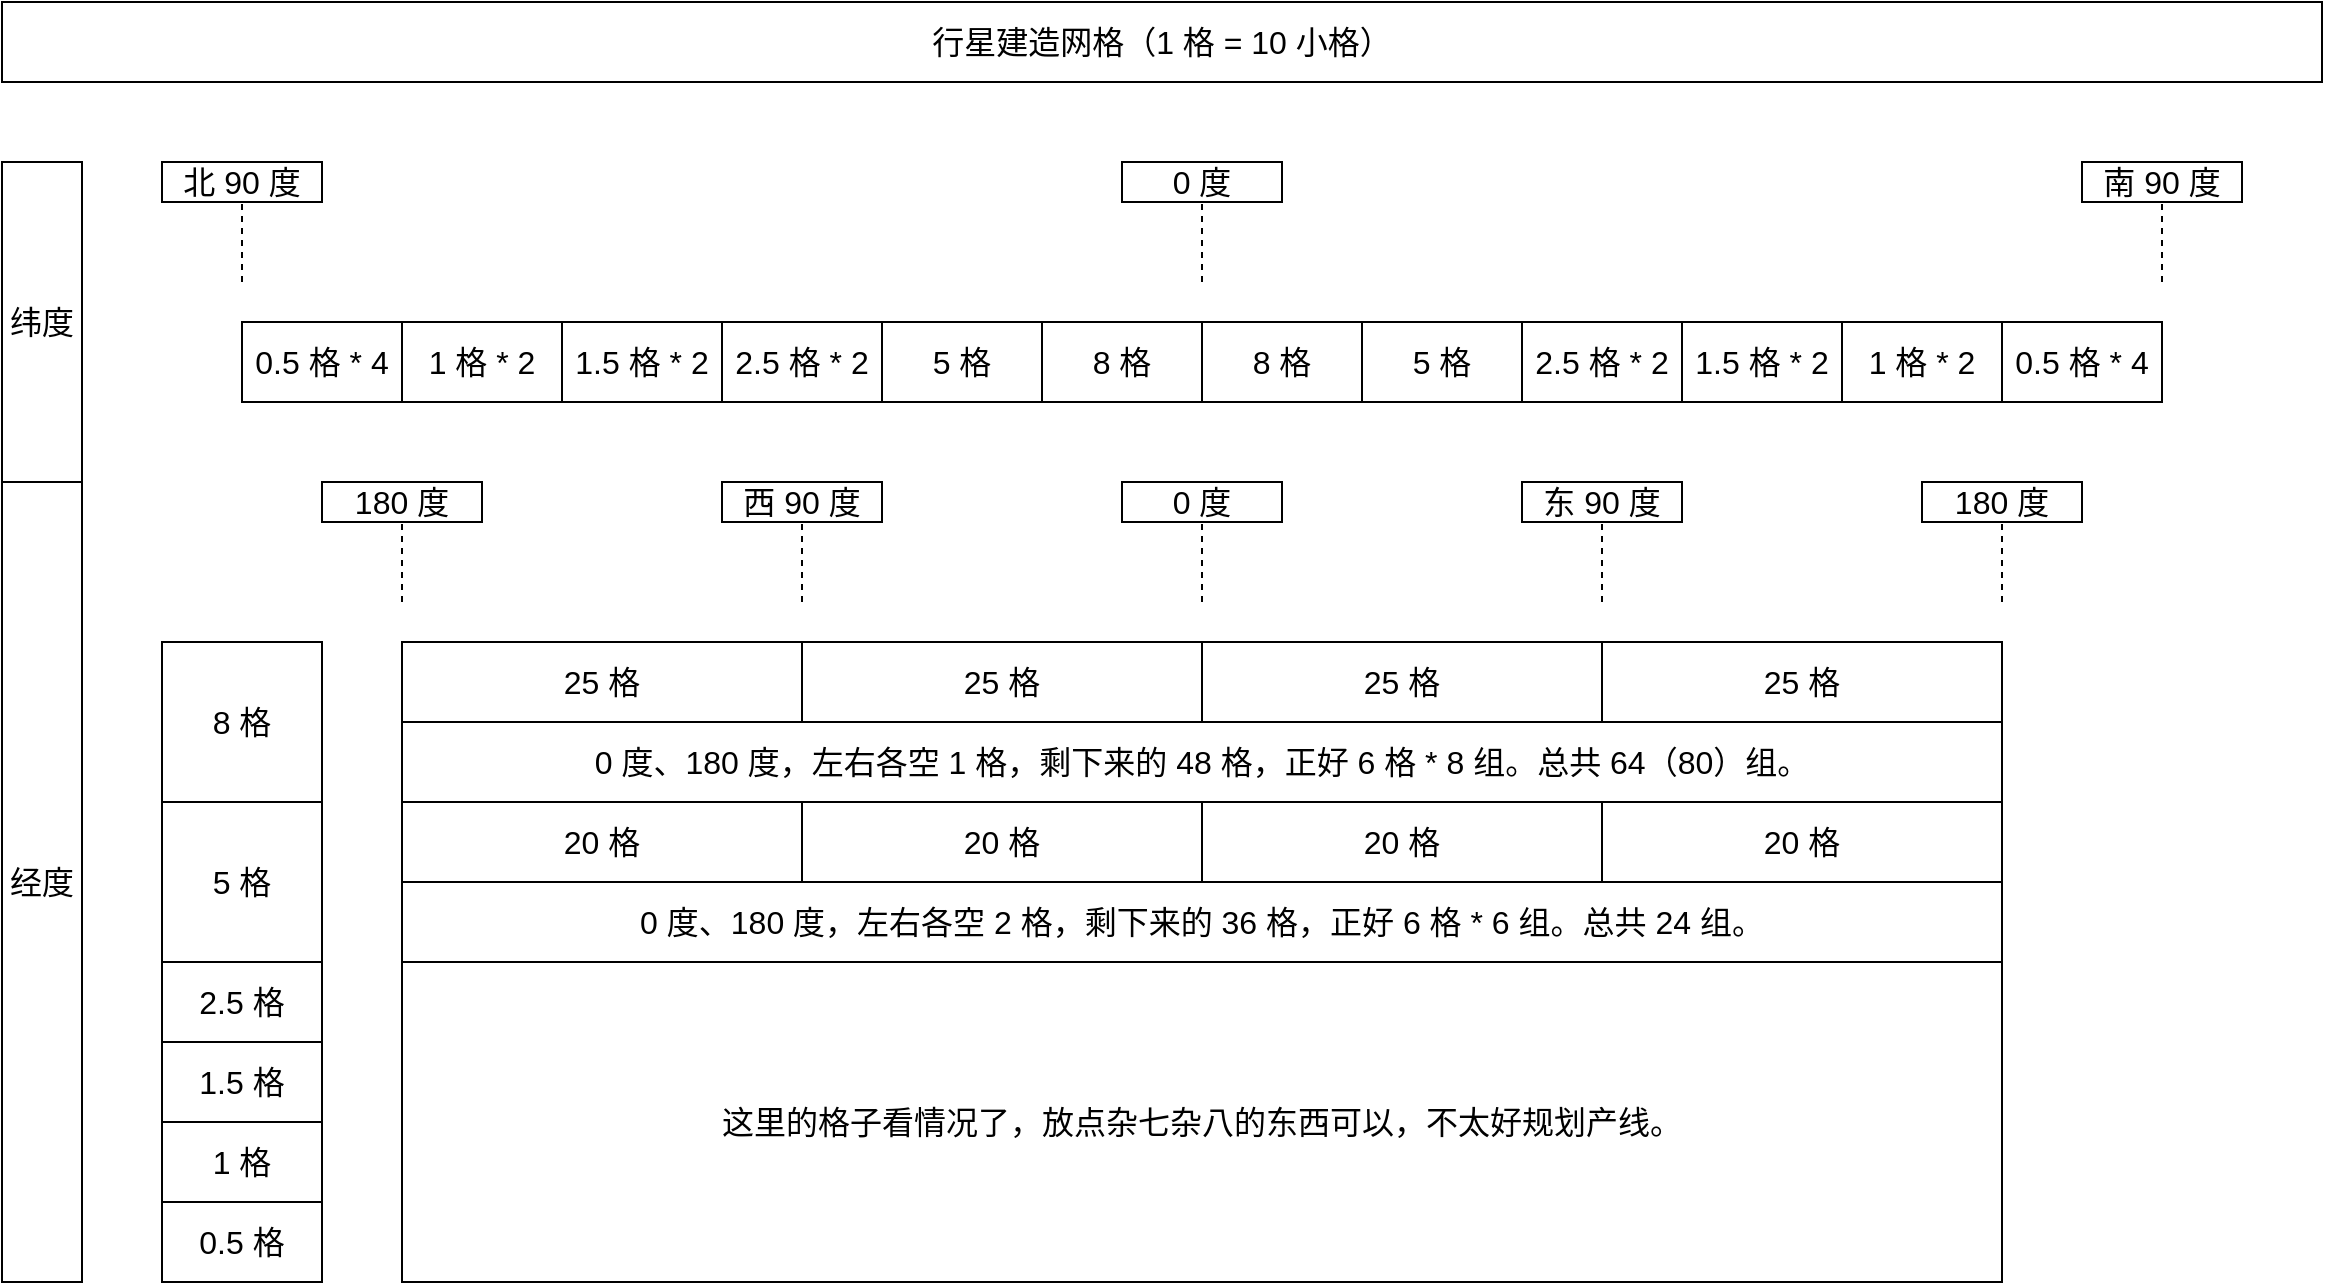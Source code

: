 <mxfile version="17.4.2" type="device"><diagram id="-ujcT9nURpK37UOC2Lmc" name="第 1 页"><mxGraphModel dx="1088" dy="843" grid="1" gridSize="10" guides="0" tooltips="1" connect="1" arrows="0" fold="1" page="1" pageScale="1" pageWidth="827" pageHeight="1169" math="0" shadow="0"><root><mxCell id="0"/><mxCell id="1" parent="0"/><mxCell id="z__13kfk0VeGQiys_o4P-28" value="" style="endArrow=none;html=1;rounded=0;fontSize=16;dashed=1;" parent="1" edge="1"><mxGeometry width="50" height="50" relative="1" as="geometry"><mxPoint x="240" y="340" as="sourcePoint"/><mxPoint x="240" y="300" as="targetPoint"/></mxGeometry></mxCell><mxCell id="z__13kfk0VeGQiys_o4P-1" value="行星建造网格（1 格 = 10 小格）" style="rounded=0;whiteSpace=wrap;html=1;fillColor=none;fontSize=16;" parent="1" vertex="1"><mxGeometry x="40" y="40" width="1160" height="40" as="geometry"/></mxCell><mxCell id="z__13kfk0VeGQiys_o4P-2" value="25 格" style="rounded=0;whiteSpace=wrap;html=1;fillColor=none;fontSize=16;" parent="1" vertex="1"><mxGeometry x="240" y="360" width="200" height="40" as="geometry"/></mxCell><mxCell id="z__13kfk0VeGQiys_o4P-3" value="25 格" style="rounded=0;whiteSpace=wrap;html=1;fillColor=none;fontSize=16;" parent="1" vertex="1"><mxGeometry x="440" y="360" width="200" height="40" as="geometry"/></mxCell><mxCell id="z__13kfk0VeGQiys_o4P-4" value="25 格" style="rounded=0;whiteSpace=wrap;html=1;fillColor=none;fontSize=16;" parent="1" vertex="1"><mxGeometry x="640" y="360" width="200" height="40" as="geometry"/></mxCell><mxCell id="z__13kfk0VeGQiys_o4P-5" value="25 格" style="rounded=0;whiteSpace=wrap;html=1;fillColor=none;fontSize=16;" parent="1" vertex="1"><mxGeometry x="840" y="360" width="200" height="40" as="geometry"/></mxCell><mxCell id="z__13kfk0VeGQiys_o4P-7" value="8 格" style="rounded=0;whiteSpace=wrap;html=1;fillColor=none;fontSize=16;" parent="1" vertex="1"><mxGeometry x="560" y="200" width="80" height="40" as="geometry"/></mxCell><mxCell id="z__13kfk0VeGQiys_o4P-8" value="5 格" style="rounded=0;whiteSpace=wrap;html=1;fillColor=none;fontSize=16;" parent="1" vertex="1"><mxGeometry x="480" y="200" width="80" height="40" as="geometry"/></mxCell><mxCell id="z__13kfk0VeGQiys_o4P-13" value="0.5 格 * 4" style="rounded=0;whiteSpace=wrap;html=1;fillColor=none;fontSize=16;" parent="1" vertex="1"><mxGeometry x="160" y="200" width="80" height="40" as="geometry"/></mxCell><mxCell id="z__13kfk0VeGQiys_o4P-17" value="2.5 格 * 2" style="rounded=0;whiteSpace=wrap;html=1;fillColor=none;fontSize=16;" parent="1" vertex="1"><mxGeometry x="400" y="200" width="80" height="40" as="geometry"/></mxCell><mxCell id="z__13kfk0VeGQiys_o4P-31" value="1 格 * 2" style="rounded=0;whiteSpace=wrap;html=1;fillColor=none;fontSize=16;" parent="1" vertex="1"><mxGeometry x="240" y="200" width="80" height="40" as="geometry"/></mxCell><mxCell id="z__13kfk0VeGQiys_o4P-32" value="1.5 格 * 2" style="rounded=0;whiteSpace=wrap;html=1;fillColor=none;fontSize=16;" parent="1" vertex="1"><mxGeometry x="320" y="200" width="80" height="40" as="geometry"/></mxCell><mxCell id="z__13kfk0VeGQiys_o4P-34" value="" style="endArrow=none;html=1;rounded=0;fontSize=16;dashed=1;" parent="1" edge="1"><mxGeometry width="50" height="50" relative="1" as="geometry"><mxPoint x="160" y="180" as="sourcePoint"/><mxPoint x="160" y="140" as="targetPoint"/></mxGeometry></mxCell><mxCell id="z__13kfk0VeGQiys_o4P-38" value="8 格" style="rounded=0;whiteSpace=wrap;html=1;fillColor=none;fontSize=16;" parent="1" vertex="1"><mxGeometry x="640" y="200" width="80" height="40" as="geometry"/></mxCell><mxCell id="z__13kfk0VeGQiys_o4P-39" value="5 格" style="rounded=0;whiteSpace=wrap;html=1;fillColor=none;fontSize=16;" parent="1" vertex="1"><mxGeometry x="720" y="200" width="80" height="40" as="geometry"/></mxCell><mxCell id="z__13kfk0VeGQiys_o4P-40" value="2.5 格 * 2" style="rounded=0;whiteSpace=wrap;html=1;fillColor=none;fontSize=16;" parent="1" vertex="1"><mxGeometry x="800" y="200" width="80" height="40" as="geometry"/></mxCell><mxCell id="z__13kfk0VeGQiys_o4P-41" value="1.5 格 * 2" style="rounded=0;whiteSpace=wrap;html=1;fillColor=none;fontSize=16;" parent="1" vertex="1"><mxGeometry x="880" y="200" width="80" height="40" as="geometry"/></mxCell><mxCell id="z__13kfk0VeGQiys_o4P-42" value="1 格 * 2" style="rounded=0;whiteSpace=wrap;html=1;fillColor=none;fontSize=16;" parent="1" vertex="1"><mxGeometry x="960" y="200" width="80" height="40" as="geometry"/></mxCell><mxCell id="z__13kfk0VeGQiys_o4P-43" value="0.5 格 * 4" style="rounded=0;whiteSpace=wrap;html=1;fillColor=none;fontSize=16;" parent="1" vertex="1"><mxGeometry x="1040" y="200" width="80" height="40" as="geometry"/></mxCell><mxCell id="nOQxwULF93wCOw0DCZZF-4" value="8 格" style="rounded=0;whiteSpace=wrap;html=1;fillColor=none;fontSize=16;" parent="1" vertex="1"><mxGeometry x="120" y="360" width="80" height="80" as="geometry"/></mxCell><mxCell id="nOQxwULF93wCOw0DCZZF-5" value="5 格" style="rounded=0;whiteSpace=wrap;html=1;fillColor=none;fontSize=16;" parent="1" vertex="1"><mxGeometry x="120" y="440" width="80" height="80" as="geometry"/></mxCell><mxCell id="nOQxwULF93wCOw0DCZZF-6" value="20 格" style="rounded=0;whiteSpace=wrap;html=1;fillColor=none;fontSize=16;" parent="1" vertex="1"><mxGeometry x="240" y="440" width="200" height="40" as="geometry"/></mxCell><mxCell id="nOQxwULF93wCOw0DCZZF-7" value="20 格" style="rounded=0;whiteSpace=wrap;html=1;fillColor=none;fontSize=16;" parent="1" vertex="1"><mxGeometry x="440" y="440" width="200" height="40" as="geometry"/></mxCell><mxCell id="nOQxwULF93wCOw0DCZZF-8" value="20 格" style="rounded=0;whiteSpace=wrap;html=1;fillColor=none;fontSize=16;" parent="1" vertex="1"><mxGeometry x="640" y="440" width="200" height="40" as="geometry"/></mxCell><mxCell id="nOQxwULF93wCOw0DCZZF-9" value="20 格" style="rounded=0;whiteSpace=wrap;html=1;fillColor=none;fontSize=16;" parent="1" vertex="1"><mxGeometry x="840" y="440" width="200" height="40" as="geometry"/></mxCell><mxCell id="kY25copAEtdKRNwL8DYk-1" value="0 度、180 度，左右各空 1 格，剩下来的 48 格，正好 6 格 * 8 组。总共 64（80）组。" style="rounded=0;whiteSpace=wrap;html=1;fontSize=16;fillColor=none;" parent="1" vertex="1"><mxGeometry x="240" y="400" width="800" height="40" as="geometry"/></mxCell><mxCell id="kY25copAEtdKRNwL8DYk-3" value="" style="endArrow=none;html=1;rounded=0;fontSize=16;dashed=1;" parent="1" edge="1"><mxGeometry width="50" height="50" relative="1" as="geometry"><mxPoint x="640" y="180" as="sourcePoint"/><mxPoint x="640" y="140" as="targetPoint"/></mxGeometry></mxCell><mxCell id="kY25copAEtdKRNwL8DYk-4" value="" style="endArrow=none;html=1;rounded=0;fontSize=16;dashed=1;" parent="1" edge="1"><mxGeometry width="50" height="50" relative="1" as="geometry"><mxPoint x="1120" y="180" as="sourcePoint"/><mxPoint x="1120" y="140" as="targetPoint"/></mxGeometry></mxCell><mxCell id="kY25copAEtdKRNwL8DYk-5" value="" style="endArrow=none;html=1;rounded=0;fontSize=16;dashed=1;" parent="1" edge="1"><mxGeometry width="50" height="50" relative="1" as="geometry"><mxPoint x="440" y="340" as="sourcePoint"/><mxPoint x="440" y="300" as="targetPoint"/></mxGeometry></mxCell><mxCell id="kY25copAEtdKRNwL8DYk-6" value="" style="endArrow=none;html=1;rounded=0;fontSize=16;dashed=1;" parent="1" edge="1"><mxGeometry width="50" height="50" relative="1" as="geometry"><mxPoint x="640" y="340" as="sourcePoint"/><mxPoint x="640" y="300" as="targetPoint"/></mxGeometry></mxCell><mxCell id="kY25copAEtdKRNwL8DYk-7" value="" style="endArrow=none;html=1;rounded=0;fontSize=16;dashed=1;" parent="1" edge="1"><mxGeometry width="50" height="50" relative="1" as="geometry"><mxPoint x="840" y="340" as="sourcePoint"/><mxPoint x="840" y="300" as="targetPoint"/></mxGeometry></mxCell><mxCell id="kY25copAEtdKRNwL8DYk-8" value="" style="endArrow=none;html=1;rounded=0;fontSize=16;dashed=1;" parent="1" edge="1"><mxGeometry width="50" height="50" relative="1" as="geometry"><mxPoint x="1040" y="340" as="sourcePoint"/><mxPoint x="1040" y="300" as="targetPoint"/></mxGeometry></mxCell><mxCell id="kY25copAEtdKRNwL8DYk-9" value="这里的格子看情况了，放点杂七杂八的东西可以，不太好规划产线。" style="rounded=0;whiteSpace=wrap;html=1;fontSize=16;fillColor=none;" parent="1" vertex="1"><mxGeometry x="240" y="520" width="800" height="160" as="geometry"/></mxCell><mxCell id="kY25copAEtdKRNwL8DYk-11" value="2.5 格" style="rounded=0;whiteSpace=wrap;html=1;fontSize=16;fillColor=none;" parent="1" vertex="1"><mxGeometry x="120" y="520" width="80" height="40" as="geometry"/></mxCell><mxCell id="kY25copAEtdKRNwL8DYk-12" value="1.5 格" style="rounded=0;whiteSpace=wrap;html=1;fontSize=16;fillColor=none;" parent="1" vertex="1"><mxGeometry x="120" y="560" width="80" height="40" as="geometry"/></mxCell><mxCell id="kY25copAEtdKRNwL8DYk-13" value="1 格" style="rounded=0;whiteSpace=wrap;html=1;fontSize=16;fillColor=none;" parent="1" vertex="1"><mxGeometry x="120" y="600" width="80" height="40" as="geometry"/></mxCell><mxCell id="kY25copAEtdKRNwL8DYk-14" value="0.5 格" style="rounded=0;whiteSpace=wrap;html=1;fontSize=16;fillColor=none;" parent="1" vertex="1"><mxGeometry x="120" y="640" width="80" height="40" as="geometry"/></mxCell><mxCell id="kY25copAEtdKRNwL8DYk-15" value="0 度、180 度，左右各空 2 格，剩下来的 36 格，正好 6 格 * 6 组。总共 24 组。" style="rounded=0;whiteSpace=wrap;html=1;fontSize=16;fillColor=none;" parent="1" vertex="1"><mxGeometry x="240" y="480" width="800" height="40" as="geometry"/></mxCell><mxCell id="7EChrsyXy_IYI_QbWUjf-1" value="纬度" style="rounded=0;whiteSpace=wrap;html=1;fillColor=none;fontSize=16;" parent="1" vertex="1"><mxGeometry x="40" y="120" width="40" height="160" as="geometry"/></mxCell><mxCell id="7EChrsyXy_IYI_QbWUjf-2" value="经度" style="rounded=0;whiteSpace=wrap;html=1;fillColor=none;fontSize=16;" parent="1" vertex="1"><mxGeometry x="40" y="280" width="40" height="400" as="geometry"/></mxCell><mxCell id="7EChrsyXy_IYI_QbWUjf-5" value="&lt;span style=&quot;font-size: 16px&quot;&gt;北 90 度&lt;/span&gt;" style="rounded=0;whiteSpace=wrap;html=1;fillColor=none;fontSize=16;" parent="1" vertex="1"><mxGeometry x="120" y="120" width="80" height="20" as="geometry"/></mxCell><mxCell id="7EChrsyXy_IYI_QbWUjf-6" value="&lt;span style=&quot;font-size: 16px&quot;&gt;0 度&lt;/span&gt;" style="rounded=0;whiteSpace=wrap;html=1;fillColor=none;fontSize=16;" parent="1" vertex="1"><mxGeometry x="600" y="120" width="80" height="20" as="geometry"/></mxCell><mxCell id="7EChrsyXy_IYI_QbWUjf-7" value="&lt;span style=&quot;font-size: 16px&quot;&gt;南 90 度&lt;/span&gt;" style="rounded=0;whiteSpace=wrap;html=1;fillColor=none;fontSize=16;" parent="1" vertex="1"><mxGeometry x="1080" y="120" width="80" height="20" as="geometry"/></mxCell><mxCell id="7EChrsyXy_IYI_QbWUjf-8" value="&lt;span style=&quot;font-size: 16px&quot;&gt;180 度&lt;/span&gt;" style="rounded=0;whiteSpace=wrap;html=1;fillColor=none;fontSize=16;" parent="1" vertex="1"><mxGeometry x="200" y="280" width="80" height="20" as="geometry"/></mxCell><mxCell id="7EChrsyXy_IYI_QbWUjf-9" value="&lt;span style=&quot;font-size: 16px&quot;&gt;180 度&lt;/span&gt;" style="rounded=0;whiteSpace=wrap;html=1;fillColor=none;fontSize=16;" parent="1" vertex="1"><mxGeometry x="1000" y="280" width="80" height="20" as="geometry"/></mxCell><mxCell id="7EChrsyXy_IYI_QbWUjf-10" value="&lt;span style=&quot;font-size: 16px&quot;&gt;0 度&lt;/span&gt;" style="rounded=0;whiteSpace=wrap;html=1;fillColor=none;fontSize=16;" parent="1" vertex="1"><mxGeometry x="600" y="280" width="80" height="20" as="geometry"/></mxCell><mxCell id="7EChrsyXy_IYI_QbWUjf-11" value="&lt;span style=&quot;font-size: 16px&quot;&gt;西 90 度&lt;/span&gt;" style="rounded=0;whiteSpace=wrap;html=1;fillColor=none;fontSize=16;" parent="1" vertex="1"><mxGeometry x="400" y="280" width="80" height="20" as="geometry"/></mxCell><mxCell id="7EChrsyXy_IYI_QbWUjf-12" value="&lt;span style=&quot;font-size: 16px&quot;&gt;东 90 度&lt;/span&gt;" style="rounded=0;whiteSpace=wrap;html=1;fillColor=none;fontSize=16;" parent="1" vertex="1"><mxGeometry x="800" y="280" width="80" height="20" as="geometry"/></mxCell></root></mxGraphModel></diagram></mxfile>